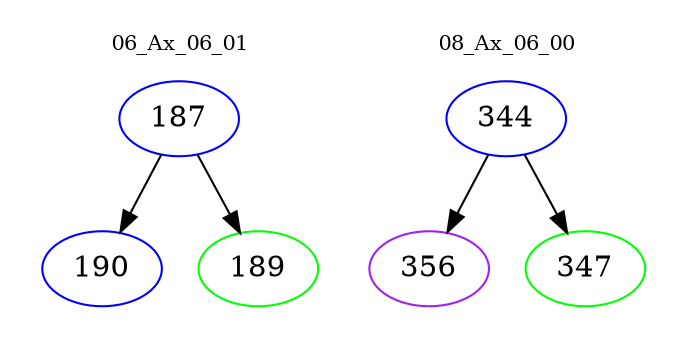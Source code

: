 digraph{
subgraph cluster_0 {
color = white
label = "06_Ax_06_01";
fontsize=10;
T0_187 [label="187", color="blue"]
T0_187 -> T0_190 [color="black"]
T0_190 [label="190", color="blue"]
T0_187 -> T0_189 [color="black"]
T0_189 [label="189", color="green"]
}
subgraph cluster_1 {
color = white
label = "08_Ax_06_00";
fontsize=10;
T1_344 [label="344", color="blue"]
T1_344 -> T1_356 [color="black"]
T1_356 [label="356", color="purple"]
T1_344 -> T1_347 [color="black"]
T1_347 [label="347", color="green"]
}
}
